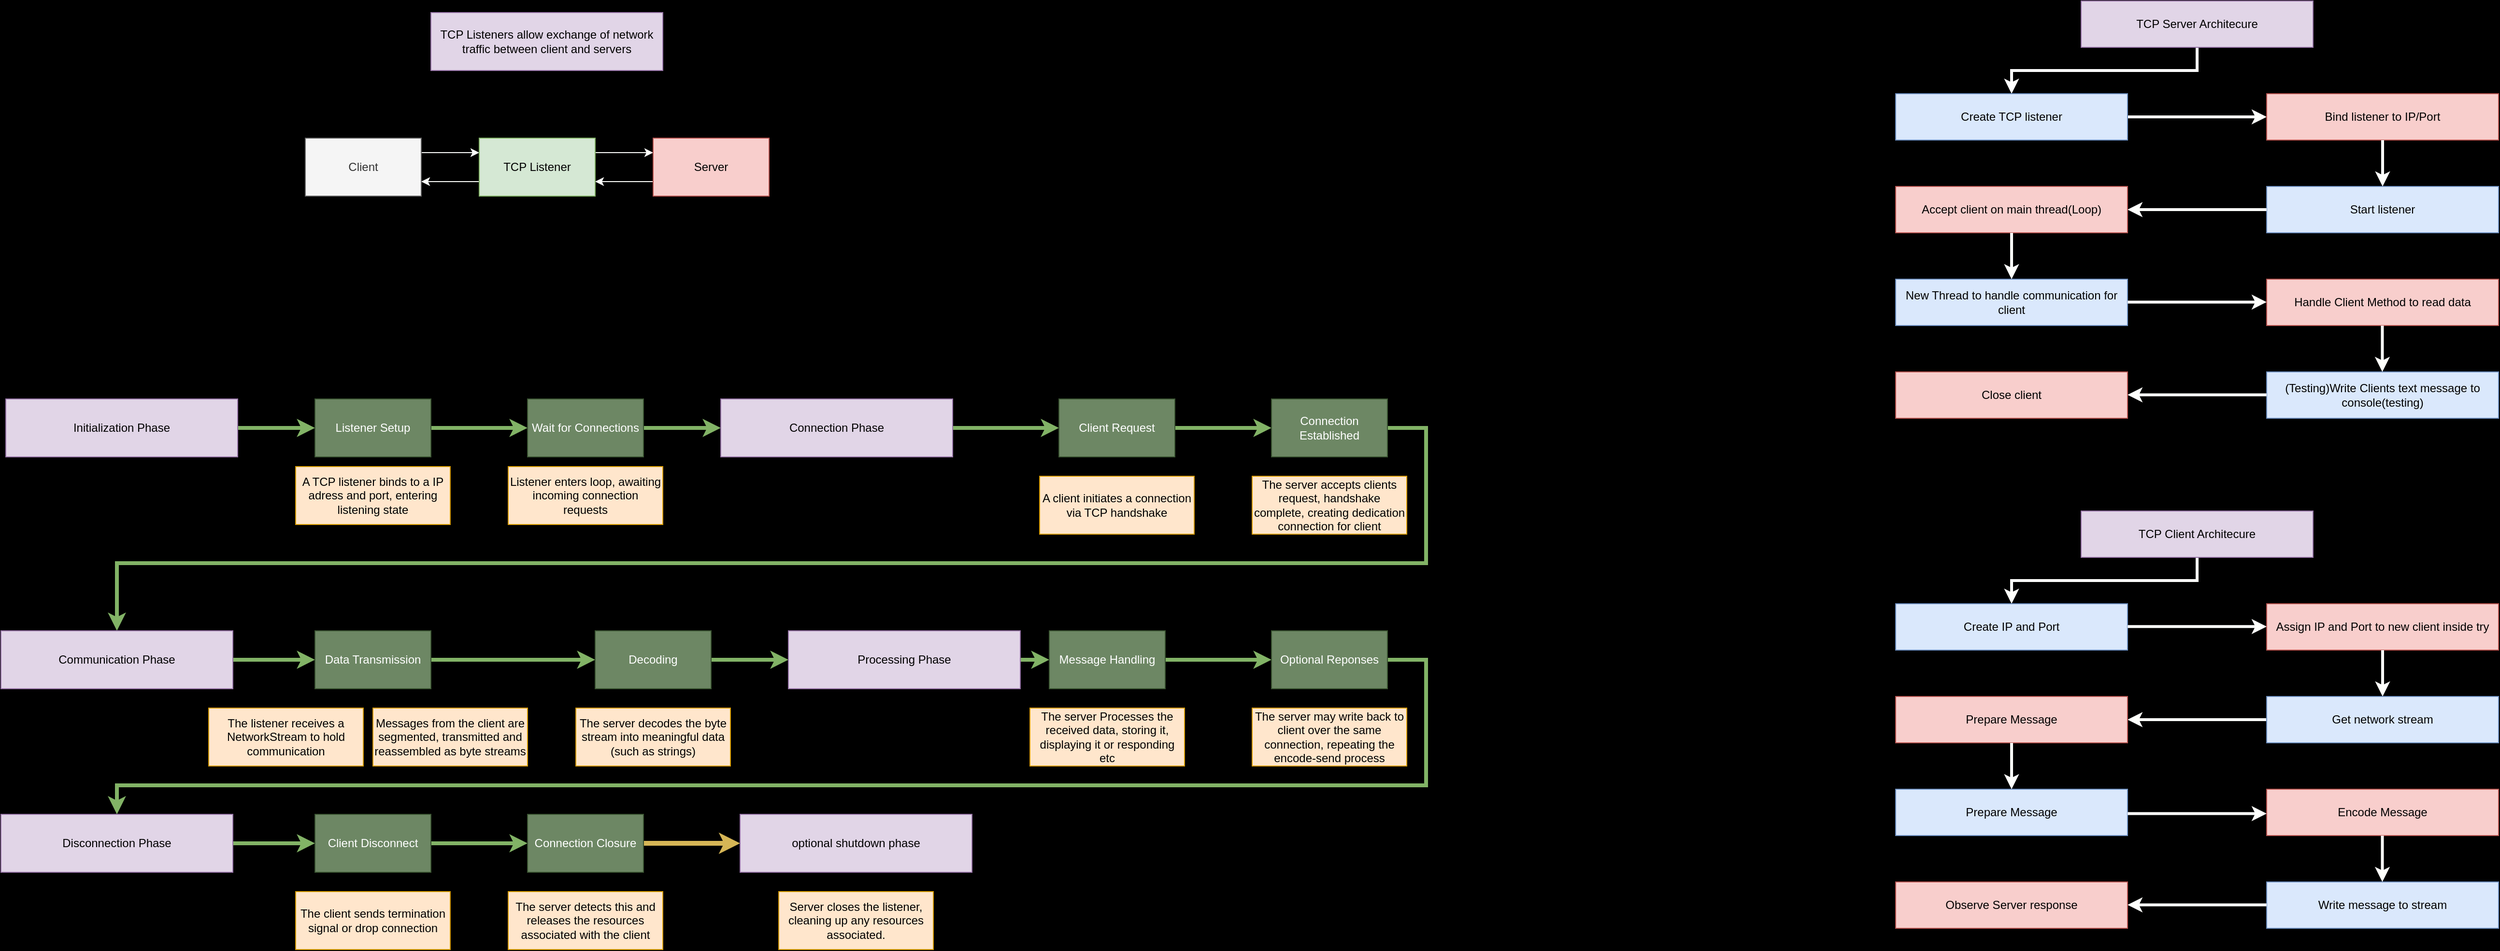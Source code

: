 <mxfile version="26.0.9">
  <diagram name="Page-1" id="9zar-TfpfRPKXAqxxheN">
    <mxGraphModel dx="1912" dy="619" grid="1" gridSize="12" guides="1" tooltips="1" connect="1" arrows="1" fold="1" page="1" pageScale="1" pageWidth="850" pageHeight="1100" background="#000000" math="0" shadow="0">
      <root>
        <mxCell id="0" />
        <mxCell id="1" parent="0" />
        <mxCell id="RxEbMOdD4OnWjUPRq5Kc-1" value="TCP Listeners allow exchange of network traffic between client and servers" style="rounded=0;whiteSpace=wrap;html=1;fillColor=#e1d5e7;strokeColor=#9673a6;" parent="1" vertex="1">
          <mxGeometry x="20" y="60" width="240" height="60" as="geometry" />
        </mxCell>
        <mxCell id="RxEbMOdD4OnWjUPRq5Kc-6" style="edgeStyle=orthogonalEdgeStyle;rounded=0;orthogonalLoop=1;jettySize=auto;html=1;entryX=0;entryY=0.25;entryDx=0;entryDy=0;exitX=1;exitY=0.25;exitDx=0;exitDy=0;fillColor=#f5f5f5;strokeColor=#FEFFFC;" parent="1" source="RxEbMOdD4OnWjUPRq5Kc-3" target="RxEbMOdD4OnWjUPRq5Kc-4" edge="1">
          <mxGeometry relative="1" as="geometry" />
        </mxCell>
        <mxCell id="RxEbMOdD4OnWjUPRq5Kc-3" value="Client" style="rounded=0;whiteSpace=wrap;html=1;fillColor=#f5f5f5;fontColor=#333333;strokeColor=#666666;" parent="1" vertex="1">
          <mxGeometry x="-110" y="190" width="120" height="60" as="geometry" />
        </mxCell>
        <mxCell id="RxEbMOdD4OnWjUPRq5Kc-7" style="edgeStyle=orthogonalEdgeStyle;rounded=0;orthogonalLoop=1;jettySize=auto;html=1;exitX=0;exitY=0.75;exitDx=0;exitDy=0;entryX=1;entryY=0.75;entryDx=0;entryDy=0;fillColor=#f5f5f5;strokeColor=#FEFFFC;" parent="1" source="RxEbMOdD4OnWjUPRq5Kc-4" target="RxEbMOdD4OnWjUPRq5Kc-3" edge="1">
          <mxGeometry relative="1" as="geometry" />
        </mxCell>
        <mxCell id="RxEbMOdD4OnWjUPRq5Kc-8" style="edgeStyle=orthogonalEdgeStyle;rounded=0;orthogonalLoop=1;jettySize=auto;html=1;exitX=1;exitY=0.25;exitDx=0;exitDy=0;entryX=0;entryY=0.25;entryDx=0;entryDy=0;fillColor=#f5f5f5;strokeColor=#FEFFFC;" parent="1" source="RxEbMOdD4OnWjUPRq5Kc-4" target="RxEbMOdD4OnWjUPRq5Kc-5" edge="1">
          <mxGeometry relative="1" as="geometry">
            <Array as="points">
              <mxPoint x="216" y="205" />
              <mxPoint x="216" y="205" />
            </Array>
          </mxGeometry>
        </mxCell>
        <mxCell id="RxEbMOdD4OnWjUPRq5Kc-4" value="TCP Listener" style="rounded=0;whiteSpace=wrap;html=1;fillColor=#d5e8d4;strokeColor=#82b366;" parent="1" vertex="1">
          <mxGeometry x="70" y="190" width="120" height="60" as="geometry" />
        </mxCell>
        <mxCell id="RxEbMOdD4OnWjUPRq5Kc-9" style="edgeStyle=orthogonalEdgeStyle;rounded=0;orthogonalLoop=1;jettySize=auto;html=1;exitX=0;exitY=0.75;exitDx=0;exitDy=0;entryX=1;entryY=0.75;entryDx=0;entryDy=0;fillColor=#f5f5f5;strokeColor=#FEFFFC;" parent="1" source="RxEbMOdD4OnWjUPRq5Kc-5" target="RxEbMOdD4OnWjUPRq5Kc-4" edge="1">
          <mxGeometry relative="1" as="geometry" />
        </mxCell>
        <mxCell id="RxEbMOdD4OnWjUPRq5Kc-5" value="Server" style="rounded=0;whiteSpace=wrap;html=1;fillColor=#f8cecc;strokeColor=#b85450;" parent="1" vertex="1">
          <mxGeometry x="250" y="190" width="120" height="60" as="geometry" />
        </mxCell>
        <mxCell id="RxEbMOdD4OnWjUPRq5Kc-23" value="" style="edgeStyle=orthogonalEdgeStyle;rounded=0;orthogonalLoop=1;jettySize=auto;html=1;strokeWidth=4;fillColor=#d5e8d4;strokeColor=#82b366;" parent="1" source="RxEbMOdD4OnWjUPRq5Kc-10" target="RxEbMOdD4OnWjUPRq5Kc-11" edge="1">
          <mxGeometry relative="1" as="geometry" />
        </mxCell>
        <mxCell id="RxEbMOdD4OnWjUPRq5Kc-10" value="Initialization Phase" style="rounded=0;whiteSpace=wrap;html=1;fillColor=#e1d5e7;strokeColor=#9673a6;" parent="1" vertex="1">
          <mxGeometry x="-420" y="460" width="240" height="60" as="geometry" />
        </mxCell>
        <mxCell id="RxEbMOdD4OnWjUPRq5Kc-20" value="" style="edgeStyle=orthogonalEdgeStyle;rounded=0;orthogonalLoop=1;jettySize=auto;html=1;strokeWidth=4;fillColor=#d5e8d4;strokeColor=#82b366;" parent="1" source="RxEbMOdD4OnWjUPRq5Kc-11" target="RxEbMOdD4OnWjUPRq5Kc-13" edge="1">
          <mxGeometry relative="1" as="geometry" />
        </mxCell>
        <mxCell id="RxEbMOdD4OnWjUPRq5Kc-11" value="Listener Setup" style="rounded=0;whiteSpace=wrap;html=1;fillColor=#6d8764;fontColor=#ffffff;strokeColor=#3A5431;" parent="1" vertex="1">
          <mxGeometry x="-100" y="460" width="120" height="60" as="geometry" />
        </mxCell>
        <mxCell id="RxEbMOdD4OnWjUPRq5Kc-12" value="A TCP listener binds to a IP adress and port, entering listening state" style="rounded=0;whiteSpace=wrap;html=1;fillColor=#ffe6cc;strokeColor=#d79b00;" parent="1" vertex="1">
          <mxGeometry x="-120" y="530" width="160" height="60" as="geometry" />
        </mxCell>
        <mxCell id="RxEbMOdD4OnWjUPRq5Kc-24" value="" style="edgeStyle=orthogonalEdgeStyle;rounded=0;orthogonalLoop=1;jettySize=auto;html=1;strokeWidth=4;fillColor=#d5e8d4;strokeColor=#82b366;" parent="1" source="RxEbMOdD4OnWjUPRq5Kc-13" target="RxEbMOdD4OnWjUPRq5Kc-15" edge="1">
          <mxGeometry relative="1" as="geometry" />
        </mxCell>
        <mxCell id="RxEbMOdD4OnWjUPRq5Kc-13" value="Wait for Connections" style="rounded=0;whiteSpace=wrap;html=1;fillColor=#6d8764;fontColor=#ffffff;strokeColor=#3A5431;" parent="1" vertex="1">
          <mxGeometry x="120" y="460" width="120" height="60" as="geometry" />
        </mxCell>
        <mxCell id="RxEbMOdD4OnWjUPRq5Kc-14" value="Listener enters loop, awaiting incoming connection requests" style="rounded=0;whiteSpace=wrap;html=1;fillColor=#ffe6cc;strokeColor=#d79b00;" parent="1" vertex="1">
          <mxGeometry x="100" y="530" width="160" height="60" as="geometry" />
        </mxCell>
        <mxCell id="RxEbMOdD4OnWjUPRq5Kc-25" value="" style="edgeStyle=orthogonalEdgeStyle;rounded=0;orthogonalLoop=1;jettySize=auto;html=1;strokeWidth=4;fillColor=#d5e8d4;strokeColor=#82b366;" parent="1" source="RxEbMOdD4OnWjUPRq5Kc-15" target="RxEbMOdD4OnWjUPRq5Kc-17" edge="1">
          <mxGeometry relative="1" as="geometry" />
        </mxCell>
        <mxCell id="RxEbMOdD4OnWjUPRq5Kc-15" value="Connection Phase" style="rounded=0;whiteSpace=wrap;html=1;fillColor=#e1d5e7;strokeColor=#9673a6;" parent="1" vertex="1">
          <mxGeometry x="320" y="460" width="240" height="60" as="geometry" />
        </mxCell>
        <mxCell id="RxEbMOdD4OnWjUPRq5Kc-26" value="" style="edgeStyle=orthogonalEdgeStyle;rounded=0;orthogonalLoop=1;jettySize=auto;html=1;strokeWidth=4;fillColor=#d5e8d4;strokeColor=#82b366;" parent="1" source="RxEbMOdD4OnWjUPRq5Kc-17" target="RxEbMOdD4OnWjUPRq5Kc-19" edge="1">
          <mxGeometry relative="1" as="geometry" />
        </mxCell>
        <mxCell id="RxEbMOdD4OnWjUPRq5Kc-17" value="Client Request" style="rounded=0;whiteSpace=wrap;html=1;fillColor=#6d8764;fontColor=#ffffff;strokeColor=#3A5431;" parent="1" vertex="1">
          <mxGeometry x="670" y="460" width="120" height="60" as="geometry" />
        </mxCell>
        <mxCell id="RxEbMOdD4OnWjUPRq5Kc-18" value="A client initiates a connection via TCP handshake" style="rounded=0;whiteSpace=wrap;html=1;fillColor=#ffe6cc;strokeColor=#d79b00;" parent="1" vertex="1">
          <mxGeometry x="650" y="540" width="160" height="60" as="geometry" />
        </mxCell>
        <mxCell id="RxEbMOdD4OnWjUPRq5Kc-34" style="edgeStyle=orthogonalEdgeStyle;rounded=0;orthogonalLoop=1;jettySize=auto;html=1;exitX=1;exitY=0.5;exitDx=0;exitDy=0;strokeWidth=4;fillColor=#d5e8d4;strokeColor=#82b366;" parent="1" source="RxEbMOdD4OnWjUPRq5Kc-19" target="RxEbMOdD4OnWjUPRq5Kc-33" edge="1">
          <mxGeometry relative="1" as="geometry">
            <Array as="points">
              <mxPoint x="1050" y="490" />
              <mxPoint x="1050" y="630" />
              <mxPoint x="-305" y="630" />
            </Array>
          </mxGeometry>
        </mxCell>
        <mxCell id="RxEbMOdD4OnWjUPRq5Kc-19" value="Connection Established" style="rounded=0;whiteSpace=wrap;html=1;fillColor=#6d8764;fontColor=#ffffff;strokeColor=#3A5431;" parent="1" vertex="1">
          <mxGeometry x="890" y="460" width="120" height="60" as="geometry" />
        </mxCell>
        <mxCell id="RxEbMOdD4OnWjUPRq5Kc-27" value="The server accepts clients request, handshake complete, creating dedication connection for client" style="rounded=0;whiteSpace=wrap;html=1;fillColor=#ffe6cc;strokeColor=#d79b00;" parent="1" vertex="1">
          <mxGeometry x="870" y="540" width="160" height="60" as="geometry" />
        </mxCell>
        <mxCell id="RxEbMOdD4OnWjUPRq5Kc-36" value="" style="edgeStyle=orthogonalEdgeStyle;rounded=0;orthogonalLoop=1;jettySize=auto;html=1;strokeWidth=4;fillColor=#d5e8d4;strokeColor=#82b366;" parent="1" source="RxEbMOdD4OnWjUPRq5Kc-33" target="RxEbMOdD4OnWjUPRq5Kc-35" edge="1">
          <mxGeometry relative="1" as="geometry" />
        </mxCell>
        <mxCell id="RxEbMOdD4OnWjUPRq5Kc-33" value="Communication Phase" style="rounded=0;whiteSpace=wrap;html=1;fillColor=#e1d5e7;strokeColor=#9673a6;" parent="1" vertex="1">
          <mxGeometry x="-425" y="700" width="240" height="60" as="geometry" />
        </mxCell>
        <mxCell id="RxEbMOdD4OnWjUPRq5Kc-43" value="" style="edgeStyle=orthogonalEdgeStyle;rounded=0;orthogonalLoop=1;jettySize=auto;html=1;entryX=0;entryY=0.5;entryDx=0;entryDy=0;strokeWidth=4;fillColor=#d5e8d4;strokeColor=#82b366;" parent="1" source="RxEbMOdD4OnWjUPRq5Kc-35" target="RxEbMOdD4OnWjUPRq5Kc-40" edge="1">
          <mxGeometry relative="1" as="geometry">
            <mxPoint x="120" y="730.0" as="targetPoint" />
          </mxGeometry>
        </mxCell>
        <mxCell id="RxEbMOdD4OnWjUPRq5Kc-35" value="Data Transmission" style="rounded=0;whiteSpace=wrap;html=1;fillColor=#6d8764;fontColor=#ffffff;strokeColor=#3A5431;" parent="1" vertex="1">
          <mxGeometry x="-100" y="700" width="120" height="60" as="geometry" />
        </mxCell>
        <mxCell id="RxEbMOdD4OnWjUPRq5Kc-37" style="edgeStyle=orthogonalEdgeStyle;rounded=0;orthogonalLoop=1;jettySize=auto;html=1;exitX=0.5;exitY=1;exitDx=0;exitDy=0;" parent="1" source="RxEbMOdD4OnWjUPRq5Kc-35" target="RxEbMOdD4OnWjUPRq5Kc-35" edge="1">
          <mxGeometry relative="1" as="geometry" />
        </mxCell>
        <mxCell id="RxEbMOdD4OnWjUPRq5Kc-38" value="The listener receives a NetworkStream to hold communication" style="rounded=0;whiteSpace=wrap;html=1;fillColor=#ffe6cc;strokeColor=#d79b00;" parent="1" vertex="1">
          <mxGeometry x="-210" y="780" width="160" height="60" as="geometry" />
        </mxCell>
        <mxCell id="RxEbMOdD4OnWjUPRq5Kc-39" value="Messages from the client are segmented, transmitted and reassembled as byte streams" style="rounded=0;whiteSpace=wrap;html=1;fillColor=#ffe6cc;strokeColor=#d79b00;" parent="1" vertex="1">
          <mxGeometry x="-40" y="780" width="160" height="60" as="geometry" />
        </mxCell>
        <mxCell id="RxEbMOdD4OnWjUPRq5Kc-46" value="" style="edgeStyle=orthogonalEdgeStyle;rounded=0;orthogonalLoop=1;jettySize=auto;html=1;strokeWidth=4;fillColor=#d5e8d4;strokeColor=#82b366;" parent="1" source="RxEbMOdD4OnWjUPRq5Kc-40" target="RxEbMOdD4OnWjUPRq5Kc-45" edge="1">
          <mxGeometry relative="1" as="geometry" />
        </mxCell>
        <mxCell id="RxEbMOdD4OnWjUPRq5Kc-40" value="Decoding" style="rounded=0;whiteSpace=wrap;html=1;fillColor=#6d8764;fontColor=#ffffff;strokeColor=#3A5431;" parent="1" vertex="1">
          <mxGeometry x="190" y="700" width="120" height="60" as="geometry" />
        </mxCell>
        <mxCell id="RxEbMOdD4OnWjUPRq5Kc-41" value="The server decodes the byte stream into meaningful data (such as strings)" style="rounded=0;whiteSpace=wrap;html=1;fillColor=#ffe6cc;strokeColor=#d79b00;" parent="1" vertex="1">
          <mxGeometry x="170" y="780" width="160" height="60" as="geometry" />
        </mxCell>
        <mxCell id="RxEbMOdD4OnWjUPRq5Kc-49" value="" style="edgeStyle=orthogonalEdgeStyle;rounded=0;orthogonalLoop=1;jettySize=auto;html=1;fillColor=#d5e8d4;strokeColor=#82b366;strokeWidth=4;" parent="1" source="RxEbMOdD4OnWjUPRq5Kc-45" target="RxEbMOdD4OnWjUPRq5Kc-47" edge="1">
          <mxGeometry relative="1" as="geometry" />
        </mxCell>
        <mxCell id="RxEbMOdD4OnWjUPRq5Kc-45" value="Processing Phase" style="rounded=0;whiteSpace=wrap;html=1;fillColor=#e1d5e7;strokeColor=#9673a6;" parent="1" vertex="1">
          <mxGeometry x="390" y="700" width="240" height="60" as="geometry" />
        </mxCell>
        <mxCell id="RxEbMOdD4OnWjUPRq5Kc-52" value="" style="edgeStyle=orthogonalEdgeStyle;rounded=0;orthogonalLoop=1;jettySize=auto;html=1;strokeWidth=4;fillColor=#d5e8d4;strokeColor=#82b366;" parent="1" source="RxEbMOdD4OnWjUPRq5Kc-47" target="RxEbMOdD4OnWjUPRq5Kc-50" edge="1">
          <mxGeometry relative="1" as="geometry" />
        </mxCell>
        <mxCell id="RxEbMOdD4OnWjUPRq5Kc-47" value="Message Handling" style="rounded=0;whiteSpace=wrap;html=1;fillColor=#6d8764;fontColor=#ffffff;strokeColor=#3A5431;" parent="1" vertex="1">
          <mxGeometry x="660" y="700" width="120" height="60" as="geometry" />
        </mxCell>
        <mxCell id="RxEbMOdD4OnWjUPRq5Kc-48" value="The server Processes the received data, storing it, displaying it or responding etc" style="rounded=0;whiteSpace=wrap;html=1;fillColor=#ffe6cc;strokeColor=#d79b00;" parent="1" vertex="1">
          <mxGeometry x="640" y="780" width="160" height="60" as="geometry" />
        </mxCell>
        <mxCell id="RxEbMOdD4OnWjUPRq5Kc-64" style="edgeStyle=orthogonalEdgeStyle;rounded=0;orthogonalLoop=1;jettySize=auto;html=1;exitX=1;exitY=0.5;exitDx=0;exitDy=0;fillColor=#d5e8d4;strokeColor=#82b366;strokeWidth=4;" parent="1" source="RxEbMOdD4OnWjUPRq5Kc-50" target="RxEbMOdD4OnWjUPRq5Kc-53" edge="1">
          <mxGeometry relative="1" as="geometry">
            <Array as="points">
              <mxPoint x="1050" y="730" />
              <mxPoint x="1050" y="860" />
              <mxPoint x="-305" y="860" />
            </Array>
          </mxGeometry>
        </mxCell>
        <mxCell id="RxEbMOdD4OnWjUPRq5Kc-50" value="Optional Reponses" style="rounded=0;whiteSpace=wrap;html=1;fillColor=#6d8764;fontColor=#ffffff;strokeColor=#3A5431;" parent="1" vertex="1">
          <mxGeometry x="890" y="700" width="120" height="60" as="geometry" />
        </mxCell>
        <mxCell id="RxEbMOdD4OnWjUPRq5Kc-51" value="The server may write back to client over the same connection, repeating the encode-send process" style="rounded=0;whiteSpace=wrap;html=1;fillColor=#ffe6cc;strokeColor=#d79b00;" parent="1" vertex="1">
          <mxGeometry x="870" y="780" width="160" height="60" as="geometry" />
        </mxCell>
        <mxCell id="RxEbMOdD4OnWjUPRq5Kc-57" value="" style="edgeStyle=orthogonalEdgeStyle;rounded=0;orthogonalLoop=1;jettySize=auto;html=1;strokeWidth=4;fillColor=#d5e8d4;strokeColor=#82b366;" parent="1" source="RxEbMOdD4OnWjUPRq5Kc-53" target="RxEbMOdD4OnWjUPRq5Kc-54" edge="1">
          <mxGeometry relative="1" as="geometry" />
        </mxCell>
        <mxCell id="RxEbMOdD4OnWjUPRq5Kc-53" value="Disconnection Phase" style="rounded=0;whiteSpace=wrap;html=1;fillColor=#e1d5e7;strokeColor=#9673a6;" parent="1" vertex="1">
          <mxGeometry x="-425" y="890" width="240" height="60" as="geometry" />
        </mxCell>
        <mxCell id="RxEbMOdD4OnWjUPRq5Kc-61" value="" style="edgeStyle=orthogonalEdgeStyle;rounded=0;orthogonalLoop=1;jettySize=auto;html=1;strokeWidth=4;fillColor=#d5e8d4;strokeColor=#82b366;" parent="1" source="RxEbMOdD4OnWjUPRq5Kc-54" target="RxEbMOdD4OnWjUPRq5Kc-59" edge="1">
          <mxGeometry relative="1" as="geometry" />
        </mxCell>
        <mxCell id="RxEbMOdD4OnWjUPRq5Kc-54" value="Client Disconnect" style="rounded=0;whiteSpace=wrap;html=1;fillColor=#6d8764;fontColor=#ffffff;strokeColor=#3A5431;" parent="1" vertex="1">
          <mxGeometry x="-100" y="890" width="120" height="60" as="geometry" />
        </mxCell>
        <mxCell id="RxEbMOdD4OnWjUPRq5Kc-58" value="The client sends termination signal or drop connection" style="rounded=0;whiteSpace=wrap;html=1;fillColor=#ffe6cc;strokeColor=#d79b00;" parent="1" vertex="1">
          <mxGeometry x="-120" y="970" width="160" height="60" as="geometry" />
        </mxCell>
        <mxCell id="RxEbMOdD4OnWjUPRq5Kc-63" value="" style="edgeStyle=orthogonalEdgeStyle;rounded=0;orthogonalLoop=1;jettySize=auto;html=1;strokeWidth=5;fillColor=#fff2cc;strokeColor=#d6b656;" parent="1" source="RxEbMOdD4OnWjUPRq5Kc-59" target="RxEbMOdD4OnWjUPRq5Kc-62" edge="1">
          <mxGeometry relative="1" as="geometry" />
        </mxCell>
        <mxCell id="RxEbMOdD4OnWjUPRq5Kc-59" value="Connection Closure" style="rounded=0;whiteSpace=wrap;html=1;fillColor=#6d8764;fontColor=#ffffff;strokeColor=#3A5431;" parent="1" vertex="1">
          <mxGeometry x="120" y="890" width="120" height="60" as="geometry" />
        </mxCell>
        <mxCell id="RxEbMOdD4OnWjUPRq5Kc-60" value="The server detects this and releases the resources associated with the client" style="rounded=0;whiteSpace=wrap;html=1;fillColor=#ffe6cc;strokeColor=#d79b00;" parent="1" vertex="1">
          <mxGeometry x="100" y="970" width="160" height="60" as="geometry" />
        </mxCell>
        <mxCell id="RxEbMOdD4OnWjUPRq5Kc-62" value="optional shutdown phase" style="rounded=0;whiteSpace=wrap;html=1;fillColor=#e1d5e7;strokeColor=#9673a6;" parent="1" vertex="1">
          <mxGeometry x="340" y="890" width="240" height="60" as="geometry" />
        </mxCell>
        <mxCell id="RxEbMOdD4OnWjUPRq5Kc-65" value="Server closes the listener, cleaning up any resources associated." style="rounded=0;whiteSpace=wrap;html=1;fillColor=#ffe6cc;strokeColor=#d79b00;" parent="1" vertex="1">
          <mxGeometry x="380" y="970" width="160" height="60" as="geometry" />
        </mxCell>
        <mxCell id="zvKBANkdmEWjLztah7ea-7" style="edgeStyle=orthogonalEdgeStyle;rounded=0;orthogonalLoop=1;jettySize=auto;html=1;exitX=0.5;exitY=1;exitDx=0;exitDy=0;entryX=0.5;entryY=0;entryDx=0;entryDy=0;strokeColor=light-dark(#ffffff, #ededed);strokeWidth=3;" edge="1" parent="1" source="zvKBANkdmEWjLztah7ea-1" target="zvKBANkdmEWjLztah7ea-2">
          <mxGeometry relative="1" as="geometry" />
        </mxCell>
        <mxCell id="zvKBANkdmEWjLztah7ea-1" value="TCP Server Architecure" style="rounded=0;whiteSpace=wrap;html=1;fillColor=#e1d5e7;strokeColor=#9673a6;" vertex="1" parent="1">
          <mxGeometry x="1728" y="48" width="240" height="48" as="geometry" />
        </mxCell>
        <mxCell id="zvKBANkdmEWjLztah7ea-8" style="edgeStyle=orthogonalEdgeStyle;rounded=0;orthogonalLoop=1;jettySize=auto;html=1;exitX=1;exitY=0.5;exitDx=0;exitDy=0;entryX=0;entryY=0.5;entryDx=0;entryDy=0;strokeColor=#FEFFFC;strokeWidth=3;" edge="1" parent="1" source="zvKBANkdmEWjLztah7ea-2" target="zvKBANkdmEWjLztah7ea-3">
          <mxGeometry relative="1" as="geometry" />
        </mxCell>
        <mxCell id="zvKBANkdmEWjLztah7ea-2" value="Create TCP listener" style="rounded=0;whiteSpace=wrap;html=1;fillColor=#dae8fc;strokeColor=#6c8ebf;" vertex="1" parent="1">
          <mxGeometry x="1536" y="144" width="240" height="48" as="geometry" />
        </mxCell>
        <mxCell id="zvKBANkdmEWjLztah7ea-9" style="edgeStyle=orthogonalEdgeStyle;rounded=0;orthogonalLoop=1;jettySize=auto;html=1;exitX=0.5;exitY=1;exitDx=0;exitDy=0;entryX=0.5;entryY=0;entryDx=0;entryDy=0;" edge="1" parent="1" source="zvKBANkdmEWjLztah7ea-3" target="zvKBANkdmEWjLztah7ea-5">
          <mxGeometry relative="1" as="geometry" />
        </mxCell>
        <mxCell id="zvKBANkdmEWjLztah7ea-3" value="Bind listener to IP/Port" style="rounded=0;whiteSpace=wrap;html=1;fillColor=#f8cecc;strokeColor=#b85450;" vertex="1" parent="1">
          <mxGeometry x="1920" y="144" width="240" height="48" as="geometry" />
        </mxCell>
        <mxCell id="zvKBANkdmEWjLztah7ea-11" value="" style="edgeStyle=orthogonalEdgeStyle;rounded=0;orthogonalLoop=1;jettySize=auto;html=1;" edge="1" parent="1" source="zvKBANkdmEWjLztah7ea-5" target="zvKBANkdmEWjLztah7ea-3">
          <mxGeometry relative="1" as="geometry" />
        </mxCell>
        <mxCell id="zvKBANkdmEWjLztah7ea-5" value="Start listener" style="rounded=0;whiteSpace=wrap;html=1;fillColor=#dae8fc;strokeColor=#6c8ebf;" vertex="1" parent="1">
          <mxGeometry x="1920" y="240" width="240" height="48" as="geometry" />
        </mxCell>
        <mxCell id="zvKBANkdmEWjLztah7ea-6" value="Accept client on main thread(Loop)" style="rounded=0;whiteSpace=wrap;html=1;fillColor=#f8cecc;strokeColor=#b85450;" vertex="1" parent="1">
          <mxGeometry x="1536" y="240" width="240" height="48" as="geometry" />
        </mxCell>
        <mxCell id="zvKBANkdmEWjLztah7ea-10" style="edgeStyle=orthogonalEdgeStyle;rounded=0;orthogonalLoop=1;jettySize=auto;html=1;exitX=0.5;exitY=1;exitDx=0;exitDy=0;entryX=0.5;entryY=0;entryDx=0;entryDy=0;strokeColor=#FEFFFC;strokeWidth=3;" edge="1" parent="1" source="zvKBANkdmEWjLztah7ea-3" target="zvKBANkdmEWjLztah7ea-5">
          <mxGeometry relative="1" as="geometry">
            <mxPoint x="1788" y="180" as="sourcePoint" />
            <mxPoint x="1932" y="180" as="targetPoint" />
          </mxGeometry>
        </mxCell>
        <mxCell id="zvKBANkdmEWjLztah7ea-12" style="edgeStyle=orthogonalEdgeStyle;rounded=0;orthogonalLoop=1;jettySize=auto;html=1;exitX=0;exitY=0.5;exitDx=0;exitDy=0;entryX=1;entryY=0.5;entryDx=0;entryDy=0;strokeColor=#FEFFFC;strokeWidth=3;" edge="1" parent="1" source="zvKBANkdmEWjLztah7ea-5" target="zvKBANkdmEWjLztah7ea-6">
          <mxGeometry relative="1" as="geometry">
            <mxPoint x="2052" y="204" as="sourcePoint" />
            <mxPoint x="2052" y="252" as="targetPoint" />
          </mxGeometry>
        </mxCell>
        <mxCell id="zvKBANkdmEWjLztah7ea-13" value="New Thread to handle communication for client" style="rounded=0;whiteSpace=wrap;html=1;fillColor=#dae8fc;strokeColor=#6c8ebf;" vertex="1" parent="1">
          <mxGeometry x="1536" y="336" width="240" height="48" as="geometry" />
        </mxCell>
        <mxCell id="zvKBANkdmEWjLztah7ea-14" style="edgeStyle=orthogonalEdgeStyle;rounded=0;orthogonalLoop=1;jettySize=auto;html=1;exitX=0.5;exitY=1;exitDx=0;exitDy=0;entryX=0.5;entryY=0;entryDx=0;entryDy=0;strokeColor=#FEFFFC;strokeWidth=3;" edge="1" parent="1" source="zvKBANkdmEWjLztah7ea-6" target="zvKBANkdmEWjLztah7ea-13">
          <mxGeometry relative="1" as="geometry">
            <mxPoint x="2052" y="204" as="sourcePoint" />
            <mxPoint x="2052" y="252" as="targetPoint" />
          </mxGeometry>
        </mxCell>
        <mxCell id="zvKBANkdmEWjLztah7ea-15" value="Handle Client Method to read data" style="rounded=0;whiteSpace=wrap;html=1;fillColor=#f8cecc;strokeColor=#b85450;" vertex="1" parent="1">
          <mxGeometry x="1920" y="336" width="240" height="48" as="geometry" />
        </mxCell>
        <mxCell id="zvKBANkdmEWjLztah7ea-16" style="edgeStyle=orthogonalEdgeStyle;rounded=0;orthogonalLoop=1;jettySize=auto;html=1;exitX=1;exitY=0.5;exitDx=0;exitDy=0;entryX=0;entryY=0.5;entryDx=0;entryDy=0;strokeColor=#FEFFFC;strokeWidth=3;" edge="1" parent="1">
          <mxGeometry relative="1" as="geometry">
            <mxPoint x="1776" y="359.72" as="sourcePoint" />
            <mxPoint x="1920" y="359.72" as="targetPoint" />
          </mxGeometry>
        </mxCell>
        <mxCell id="zvKBANkdmEWjLztah7ea-17" value="(Testing)Write Clients text message to console(testing)" style="rounded=0;whiteSpace=wrap;html=1;fillColor=#dae8fc;strokeColor=#6c8ebf;" vertex="1" parent="1">
          <mxGeometry x="1920" y="432" width="240" height="48" as="geometry" />
        </mxCell>
        <mxCell id="zvKBANkdmEWjLztah7ea-18" style="edgeStyle=orthogonalEdgeStyle;rounded=0;orthogonalLoop=1;jettySize=auto;html=1;exitX=0.5;exitY=1;exitDx=0;exitDy=0;entryX=0.5;entryY=0;entryDx=0;entryDy=0;strokeColor=#FEFFFC;strokeWidth=3;" edge="1" parent="1">
          <mxGeometry relative="1" as="geometry">
            <mxPoint x="2039.72" y="384" as="sourcePoint" />
            <mxPoint x="2039.72" y="432" as="targetPoint" />
          </mxGeometry>
        </mxCell>
        <mxCell id="zvKBANkdmEWjLztah7ea-19" value="Close client" style="rounded=0;whiteSpace=wrap;html=1;fillColor=#f8cecc;strokeColor=#b85450;" vertex="1" parent="1">
          <mxGeometry x="1536" y="432" width="240" height="48" as="geometry" />
        </mxCell>
        <mxCell id="zvKBANkdmEWjLztah7ea-20" style="edgeStyle=orthogonalEdgeStyle;rounded=0;orthogonalLoop=1;jettySize=auto;html=1;exitX=0;exitY=0.5;exitDx=0;exitDy=0;entryX=1;entryY=0.5;entryDx=0;entryDy=0;strokeColor=#FEFFFC;strokeWidth=3;" edge="1" parent="1">
          <mxGeometry relative="1" as="geometry">
            <mxPoint x="1920" y="455.72" as="sourcePoint" />
            <mxPoint x="1776" y="455.72" as="targetPoint" />
          </mxGeometry>
        </mxCell>
        <mxCell id="zvKBANkdmEWjLztah7ea-29" style="edgeStyle=orthogonalEdgeStyle;rounded=0;orthogonalLoop=1;jettySize=auto;html=1;exitX=0.5;exitY=1;exitDx=0;exitDy=0;entryX=0.5;entryY=0;entryDx=0;entryDy=0;strokeColor=#FEFFFC;strokeWidth=3;" edge="1" parent="1" source="zvKBANkdmEWjLztah7ea-21" target="zvKBANkdmEWjLztah7ea-22">
          <mxGeometry relative="1" as="geometry" />
        </mxCell>
        <mxCell id="zvKBANkdmEWjLztah7ea-21" value="TCP Client Architecure" style="rounded=0;whiteSpace=wrap;html=1;fillColor=#e1d5e7;strokeColor=#9673a6;" vertex="1" parent="1">
          <mxGeometry x="1728" y="576" width="240" height="48" as="geometry" />
        </mxCell>
        <mxCell id="zvKBANkdmEWjLztah7ea-22" value="Create IP and Port" style="rounded=0;whiteSpace=wrap;html=1;fillColor=#dae8fc;strokeColor=#6c8ebf;" vertex="1" parent="1">
          <mxGeometry x="1536" y="672" width="240" height="48" as="geometry" />
        </mxCell>
        <mxCell id="zvKBANkdmEWjLztah7ea-23" value="Assign IP and Port to new client inside try" style="rounded=0;whiteSpace=wrap;html=1;fillColor=#f8cecc;strokeColor=#b85450;" vertex="1" parent="1">
          <mxGeometry x="1920" y="672" width="240" height="48" as="geometry" />
        </mxCell>
        <mxCell id="zvKBANkdmEWjLztah7ea-24" style="edgeStyle=orthogonalEdgeStyle;rounded=0;orthogonalLoop=1;jettySize=auto;html=1;exitX=0.5;exitY=1;exitDx=0;exitDy=0;strokeColor=#FEFFFC;strokeWidth=3;" edge="1" parent="1" source="zvKBANkdmEWjLztah7ea-23">
          <mxGeometry relative="1" as="geometry">
            <mxPoint x="2064.0" y="564" as="sourcePoint" />
            <mxPoint x="2040" y="768" as="targetPoint" />
          </mxGeometry>
        </mxCell>
        <mxCell id="zvKBANkdmEWjLztah7ea-25" style="edgeStyle=orthogonalEdgeStyle;rounded=0;orthogonalLoop=1;jettySize=auto;html=1;exitX=1;exitY=0.5;exitDx=0;exitDy=0;entryX=0;entryY=0.5;entryDx=0;entryDy=0;strokeColor=#FEFFFC;strokeWidth=3;" edge="1" parent="1">
          <mxGeometry relative="1" as="geometry">
            <mxPoint x="1776" y="695.62" as="sourcePoint" />
            <mxPoint x="1920" y="695.62" as="targetPoint" />
          </mxGeometry>
        </mxCell>
        <mxCell id="zvKBANkdmEWjLztah7ea-26" style="edgeStyle=orthogonalEdgeStyle;rounded=0;orthogonalLoop=1;jettySize=auto;html=1;exitX=0;exitY=0.5;exitDx=0;exitDy=0;entryX=1;entryY=0.5;entryDx=0;entryDy=0;strokeColor=#FEFFFC;strokeWidth=3;" edge="1" parent="1">
          <mxGeometry relative="1" as="geometry">
            <mxPoint x="1920" y="792" as="sourcePoint" />
            <mxPoint x="1776" y="792" as="targetPoint" />
          </mxGeometry>
        </mxCell>
        <mxCell id="zvKBANkdmEWjLztah7ea-27" value="Get network stream" style="rounded=0;whiteSpace=wrap;html=1;fillColor=#dae8fc;strokeColor=#6c8ebf;" vertex="1" parent="1">
          <mxGeometry x="1920" y="768" width="240" height="48" as="geometry" />
        </mxCell>
        <mxCell id="zvKBANkdmEWjLztah7ea-28" value="Prepare Message" style="rounded=0;whiteSpace=wrap;html=1;fillColor=#f8cecc;strokeColor=#b85450;" vertex="1" parent="1">
          <mxGeometry x="1536" y="768" width="240" height="48" as="geometry" />
        </mxCell>
        <mxCell id="zvKBANkdmEWjLztah7ea-30" value="Prepare Message" style="rounded=0;whiteSpace=wrap;html=1;fillColor=#dae8fc;strokeColor=#6c8ebf;" vertex="1" parent="1">
          <mxGeometry x="1536" y="864" width="240" height="48" as="geometry" />
        </mxCell>
        <mxCell id="zvKBANkdmEWjLztah7ea-33" style="edgeStyle=orthogonalEdgeStyle;rounded=0;orthogonalLoop=1;jettySize=auto;html=1;exitX=0.5;exitY=1;exitDx=0;exitDy=0;strokeColor=#FEFFFC;strokeWidth=3;entryX=0.5;entryY=0;entryDx=0;entryDy=0;" edge="1" parent="1" source="zvKBANkdmEWjLztah7ea-28" target="zvKBANkdmEWjLztah7ea-30">
          <mxGeometry relative="1" as="geometry">
            <mxPoint x="2052" y="732" as="sourcePoint" />
            <mxPoint x="2052" y="780" as="targetPoint" />
          </mxGeometry>
        </mxCell>
        <mxCell id="zvKBANkdmEWjLztah7ea-34" value="Encode Message" style="rounded=0;whiteSpace=wrap;html=1;fillColor=#f8cecc;strokeColor=#b85450;" vertex="1" parent="1">
          <mxGeometry x="1920" y="864" width="240" height="48" as="geometry" />
        </mxCell>
        <mxCell id="zvKBANkdmEWjLztah7ea-35" style="edgeStyle=orthogonalEdgeStyle;rounded=0;orthogonalLoop=1;jettySize=auto;html=1;exitX=1;exitY=0.5;exitDx=0;exitDy=0;entryX=0;entryY=0.5;entryDx=0;entryDy=0;strokeColor=#FEFFFC;strokeWidth=3;" edge="1" parent="1">
          <mxGeometry relative="1" as="geometry">
            <mxPoint x="1776" y="889.23" as="sourcePoint" />
            <mxPoint x="1920" y="889.23" as="targetPoint" />
          </mxGeometry>
        </mxCell>
        <mxCell id="zvKBANkdmEWjLztah7ea-36" value="Observe Server response" style="rounded=0;whiteSpace=wrap;html=1;fillColor=#f8cecc;strokeColor=#b85450;" vertex="1" parent="1">
          <mxGeometry x="1536" y="960" width="240" height="48" as="geometry" />
        </mxCell>
        <mxCell id="zvKBANkdmEWjLztah7ea-37" value="Write message to stream" style="rounded=0;whiteSpace=wrap;html=1;fillColor=#dae8fc;strokeColor=#6c8ebf;" vertex="1" parent="1">
          <mxGeometry x="1920" y="960" width="240" height="48" as="geometry" />
        </mxCell>
        <mxCell id="zvKBANkdmEWjLztah7ea-38" style="edgeStyle=orthogonalEdgeStyle;rounded=0;orthogonalLoop=1;jettySize=auto;html=1;exitX=0.5;exitY=1;exitDx=0;exitDy=0;strokeColor=#FEFFFC;strokeWidth=3;" edge="1" parent="1">
          <mxGeometry relative="1" as="geometry">
            <mxPoint x="2039.75" y="912" as="sourcePoint" />
            <mxPoint x="2039.75" y="960" as="targetPoint" />
          </mxGeometry>
        </mxCell>
        <mxCell id="zvKBANkdmEWjLztah7ea-39" style="edgeStyle=orthogonalEdgeStyle;rounded=0;orthogonalLoop=1;jettySize=auto;html=1;exitX=0;exitY=0.5;exitDx=0;exitDy=0;entryX=1;entryY=0.5;entryDx=0;entryDy=0;strokeColor=#FEFFFC;strokeWidth=3;" edge="1" parent="1">
          <mxGeometry relative="1" as="geometry">
            <mxPoint x="1920" y="983.75" as="sourcePoint" />
            <mxPoint x="1776" y="983.75" as="targetPoint" />
          </mxGeometry>
        </mxCell>
      </root>
    </mxGraphModel>
  </diagram>
</mxfile>
